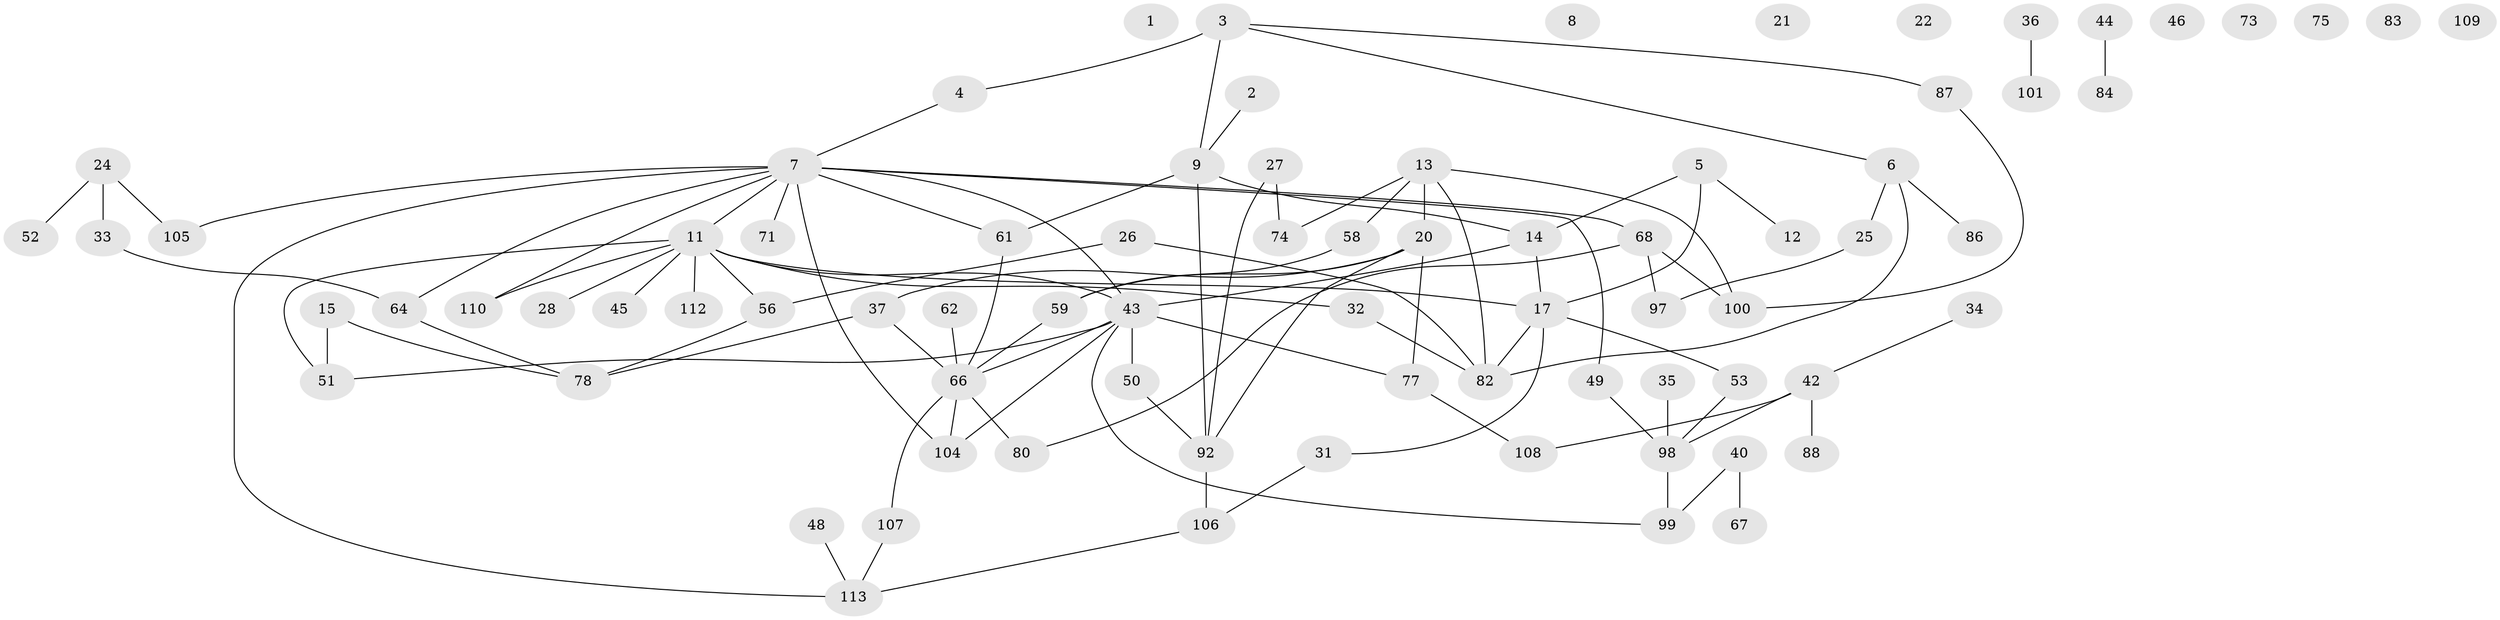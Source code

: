 // original degree distribution, {0: 0.07964601769911504, 2: 0.3185840707964602, 4: 0.09734513274336283, 3: 0.18584070796460178, 1: 0.20353982300884957, 7: 0.008849557522123894, 5: 0.07964601769911504, 10: 0.008849557522123894, 8: 0.008849557522123894, 6: 0.008849557522123894}
// Generated by graph-tools (version 1.1) at 2025/16/03/04/25 18:16:28]
// undirected, 79 vertices, 101 edges
graph export_dot {
graph [start="1"]
  node [color=gray90,style=filled];
  1;
  2 [super="+54+111"];
  3 [super="+39+79"];
  4 [super="+16+69+90"];
  5 [super="+63+72+94"];
  6 [super="+103"];
  7 [super="+60+65+81+89+102"];
  8;
  9 [super="+10+47+57+95"];
  11 [super="+18+30+38+93"];
  12;
  13 [super="+76+85+91"];
  14 [super="+55+70"];
  15 [super="+96"];
  17 [super="+19+23+41"];
  20 [super="+29"];
  21;
  22;
  24;
  25;
  26;
  27;
  28;
  31;
  32;
  33;
  34;
  35;
  36;
  37;
  40;
  42;
  43;
  44;
  45;
  46;
  48;
  49;
  50;
  51;
  52;
  53;
  56;
  58;
  59;
  61;
  62;
  64;
  66;
  67;
  68;
  71;
  73;
  74;
  75;
  77;
  78;
  80;
  82;
  83;
  84;
  86;
  87;
  88;
  92;
  97;
  98;
  99;
  100;
  101;
  104;
  105;
  106;
  107;
  108;
  109;
  110;
  112;
  113;
  2 -- 9;
  3 -- 4;
  3 -- 87;
  3 -- 6;
  3 -- 9;
  4 -- 7;
  5 -- 17;
  5 -- 12;
  5 -- 14;
  6 -- 82;
  6 -- 86;
  6 -- 25;
  7 -- 105;
  7 -- 43;
  7 -- 11;
  7 -- 110;
  7 -- 49;
  7 -- 71;
  7 -- 113;
  7 -- 64;
  7 -- 68;
  7 -- 104;
  7 -- 61;
  9 -- 14;
  9 -- 92;
  9 -- 61;
  11 -- 32;
  11 -- 43 [weight=2];
  11 -- 28;
  11 -- 45;
  11 -- 110;
  11 -- 112;
  11 -- 51;
  11 -- 56;
  11 -- 17;
  13 -- 74;
  13 -- 82;
  13 -- 20;
  13 -- 100;
  13 -- 58;
  14 -- 43;
  14 -- 17;
  15 -- 51;
  15 -- 78;
  17 -- 82;
  17 -- 53;
  17 -- 31;
  20 -- 37;
  20 -- 77;
  20 -- 92;
  20 -- 59;
  24 -- 33;
  24 -- 52;
  24 -- 105;
  25 -- 97;
  26 -- 56;
  26 -- 82;
  27 -- 74;
  27 -- 92;
  31 -- 106;
  32 -- 82;
  33 -- 64;
  34 -- 42;
  35 -- 98;
  36 -- 101;
  37 -- 66;
  37 -- 78;
  40 -- 67;
  40 -- 99;
  42 -- 88;
  42 -- 98;
  42 -- 108;
  43 -- 50;
  43 -- 51;
  43 -- 66;
  43 -- 77;
  43 -- 99;
  43 -- 104;
  44 -- 84;
  48 -- 113;
  49 -- 98;
  50 -- 92;
  53 -- 98;
  56 -- 78;
  58 -- 59;
  59 -- 66;
  61 -- 66;
  62 -- 66;
  64 -- 78;
  66 -- 80;
  66 -- 104;
  66 -- 107;
  68 -- 80;
  68 -- 97;
  68 -- 100;
  77 -- 108;
  87 -- 100;
  92 -- 106;
  98 -- 99;
  106 -- 113;
  107 -- 113;
}
